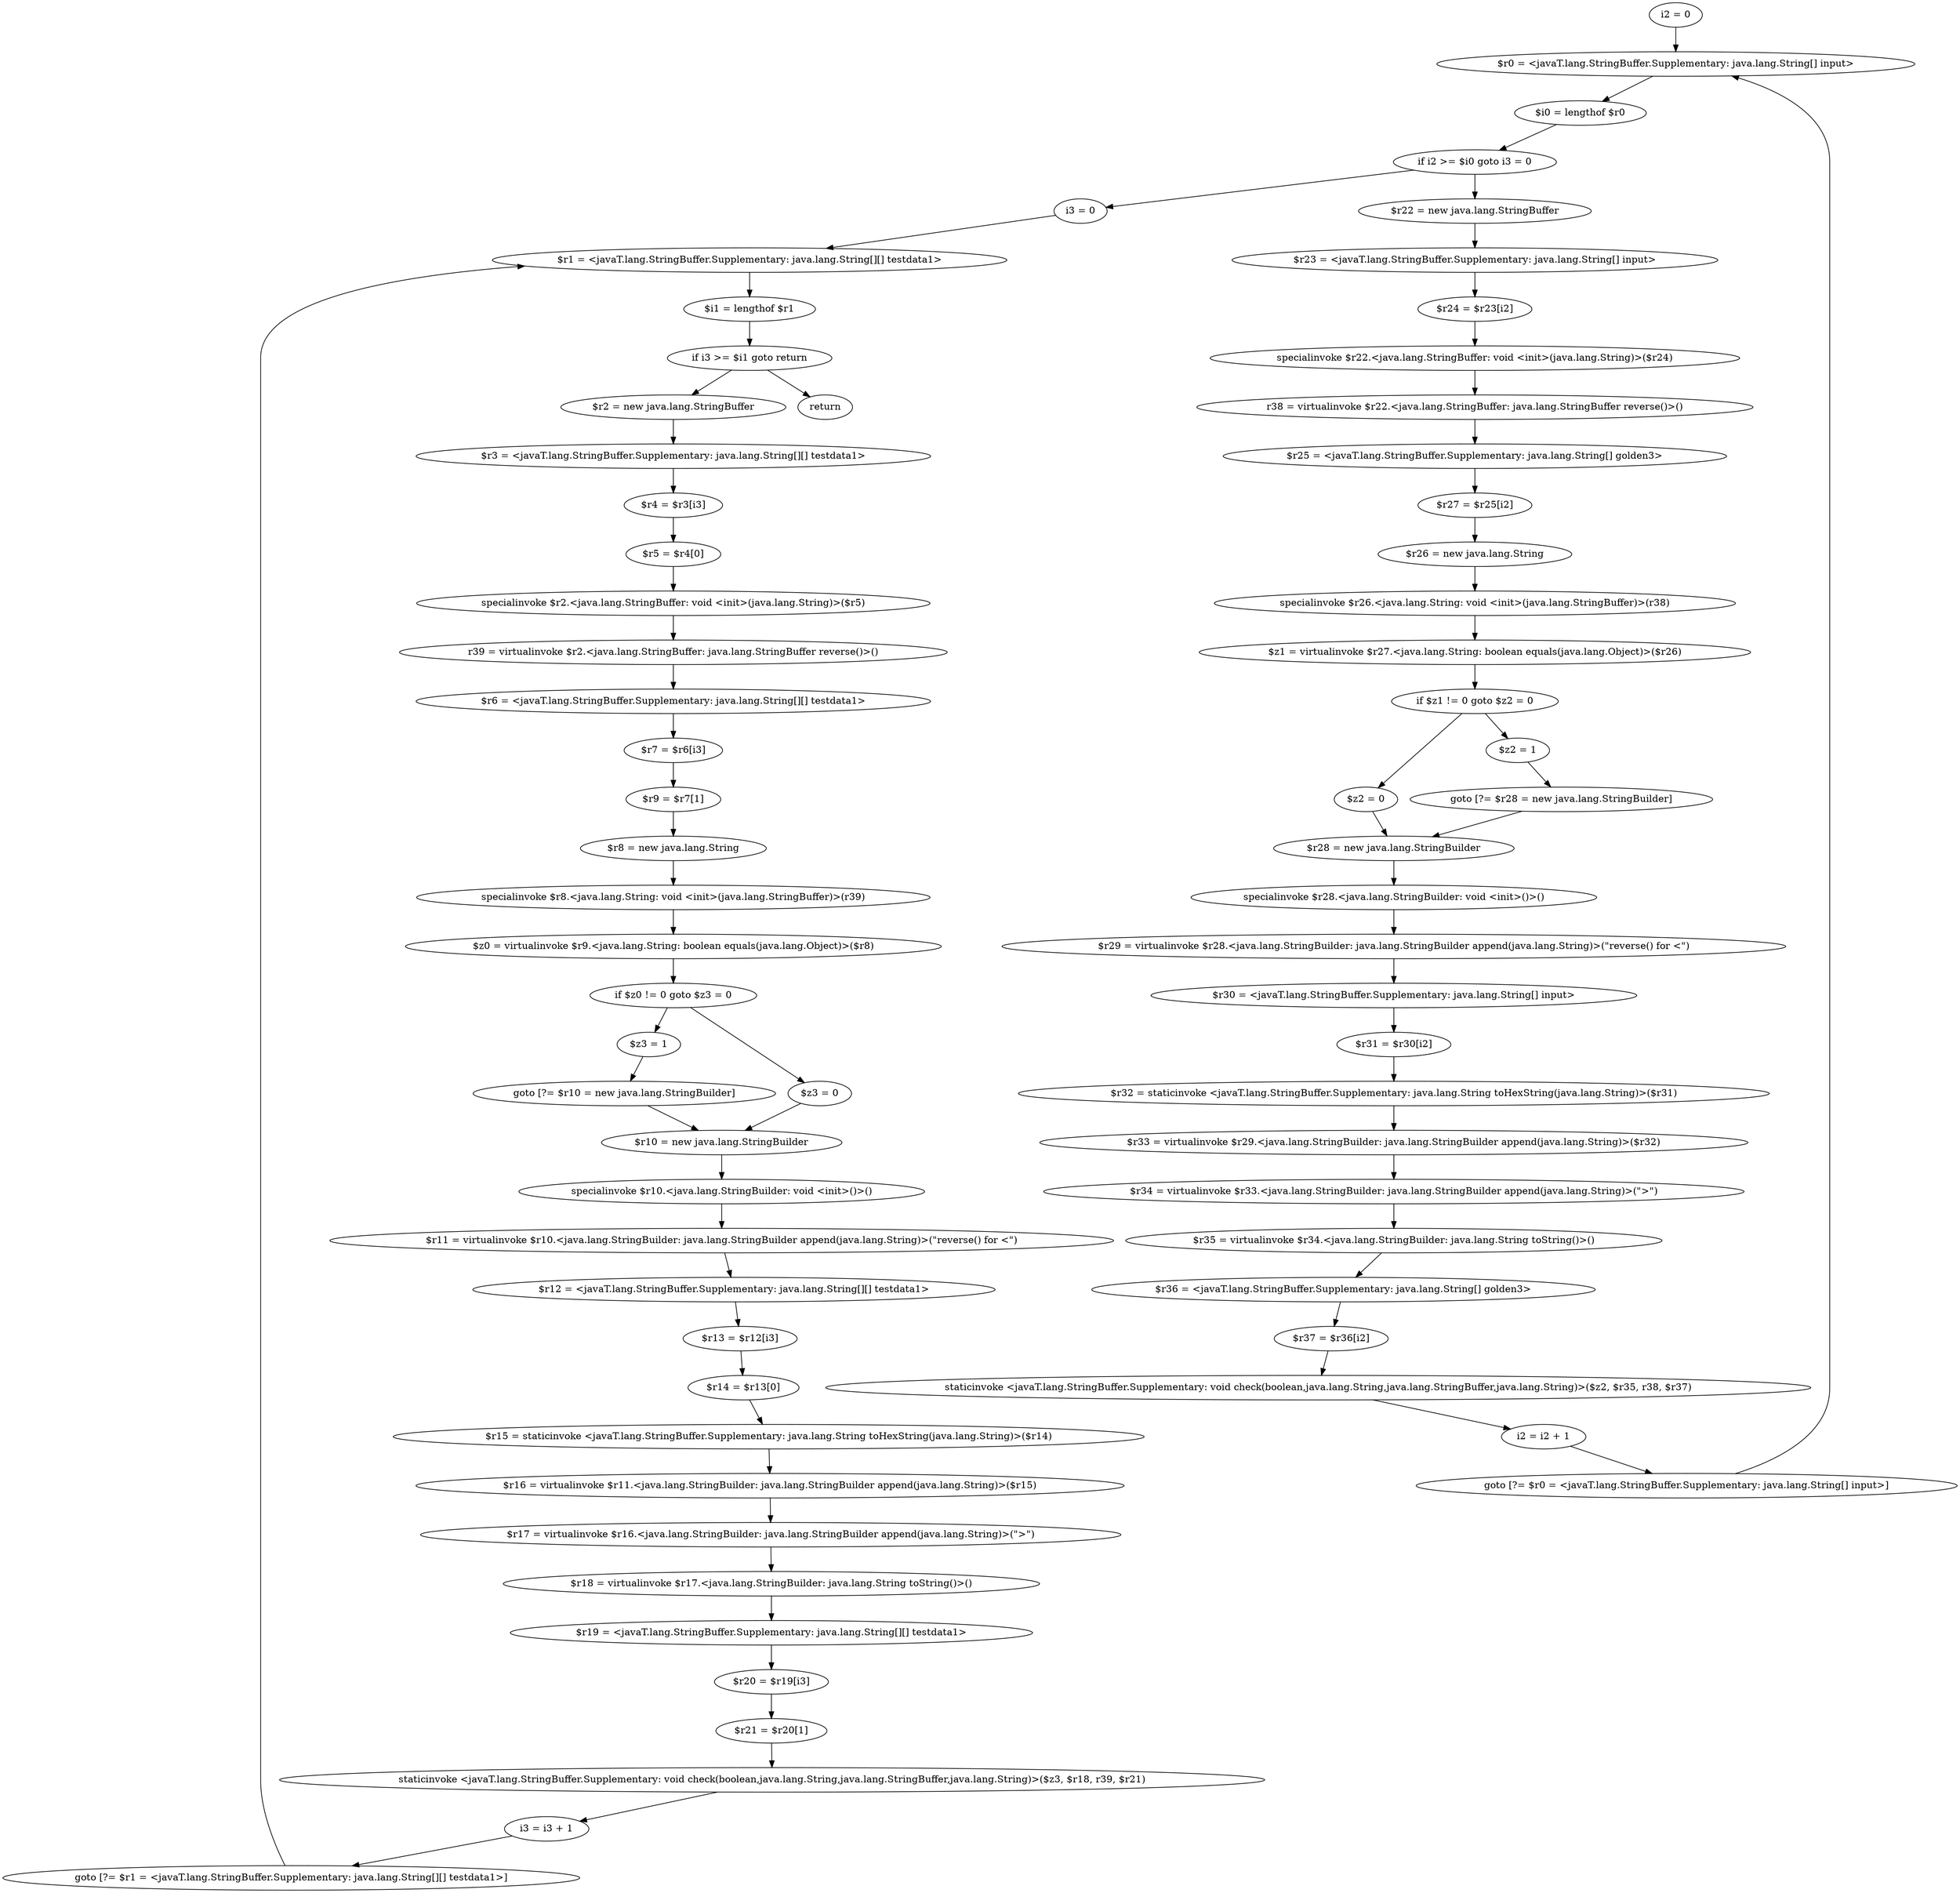 digraph "unitGraph" {
    "i2 = 0"
    "$r0 = <javaT.lang.StringBuffer.Supplementary: java.lang.String[] input>"
    "$i0 = lengthof $r0"
    "if i2 >= $i0 goto i3 = 0"
    "$r22 = new java.lang.StringBuffer"
    "$r23 = <javaT.lang.StringBuffer.Supplementary: java.lang.String[] input>"
    "$r24 = $r23[i2]"
    "specialinvoke $r22.<java.lang.StringBuffer: void <init>(java.lang.String)>($r24)"
    "r38 = virtualinvoke $r22.<java.lang.StringBuffer: java.lang.StringBuffer reverse()>()"
    "$r25 = <javaT.lang.StringBuffer.Supplementary: java.lang.String[] golden3>"
    "$r27 = $r25[i2]"
    "$r26 = new java.lang.String"
    "specialinvoke $r26.<java.lang.String: void <init>(java.lang.StringBuffer)>(r38)"
    "$z1 = virtualinvoke $r27.<java.lang.String: boolean equals(java.lang.Object)>($r26)"
    "if $z1 != 0 goto $z2 = 0"
    "$z2 = 1"
    "goto [?= $r28 = new java.lang.StringBuilder]"
    "$z2 = 0"
    "$r28 = new java.lang.StringBuilder"
    "specialinvoke $r28.<java.lang.StringBuilder: void <init>()>()"
    "$r29 = virtualinvoke $r28.<java.lang.StringBuilder: java.lang.StringBuilder append(java.lang.String)>(\"reverse() for <\")"
    "$r30 = <javaT.lang.StringBuffer.Supplementary: java.lang.String[] input>"
    "$r31 = $r30[i2]"
    "$r32 = staticinvoke <javaT.lang.StringBuffer.Supplementary: java.lang.String toHexString(java.lang.String)>($r31)"
    "$r33 = virtualinvoke $r29.<java.lang.StringBuilder: java.lang.StringBuilder append(java.lang.String)>($r32)"
    "$r34 = virtualinvoke $r33.<java.lang.StringBuilder: java.lang.StringBuilder append(java.lang.String)>(\">\")"
    "$r35 = virtualinvoke $r34.<java.lang.StringBuilder: java.lang.String toString()>()"
    "$r36 = <javaT.lang.StringBuffer.Supplementary: java.lang.String[] golden3>"
    "$r37 = $r36[i2]"
    "staticinvoke <javaT.lang.StringBuffer.Supplementary: void check(boolean,java.lang.String,java.lang.StringBuffer,java.lang.String)>($z2, $r35, r38, $r37)"
    "i2 = i2 + 1"
    "goto [?= $r0 = <javaT.lang.StringBuffer.Supplementary: java.lang.String[] input>]"
    "i3 = 0"
    "$r1 = <javaT.lang.StringBuffer.Supplementary: java.lang.String[][] testdata1>"
    "$i1 = lengthof $r1"
    "if i3 >= $i1 goto return"
    "$r2 = new java.lang.StringBuffer"
    "$r3 = <javaT.lang.StringBuffer.Supplementary: java.lang.String[][] testdata1>"
    "$r4 = $r3[i3]"
    "$r5 = $r4[0]"
    "specialinvoke $r2.<java.lang.StringBuffer: void <init>(java.lang.String)>($r5)"
    "r39 = virtualinvoke $r2.<java.lang.StringBuffer: java.lang.StringBuffer reverse()>()"
    "$r6 = <javaT.lang.StringBuffer.Supplementary: java.lang.String[][] testdata1>"
    "$r7 = $r6[i3]"
    "$r9 = $r7[1]"
    "$r8 = new java.lang.String"
    "specialinvoke $r8.<java.lang.String: void <init>(java.lang.StringBuffer)>(r39)"
    "$z0 = virtualinvoke $r9.<java.lang.String: boolean equals(java.lang.Object)>($r8)"
    "if $z0 != 0 goto $z3 = 0"
    "$z3 = 1"
    "goto [?= $r10 = new java.lang.StringBuilder]"
    "$z3 = 0"
    "$r10 = new java.lang.StringBuilder"
    "specialinvoke $r10.<java.lang.StringBuilder: void <init>()>()"
    "$r11 = virtualinvoke $r10.<java.lang.StringBuilder: java.lang.StringBuilder append(java.lang.String)>(\"reverse() for <\")"
    "$r12 = <javaT.lang.StringBuffer.Supplementary: java.lang.String[][] testdata1>"
    "$r13 = $r12[i3]"
    "$r14 = $r13[0]"
    "$r15 = staticinvoke <javaT.lang.StringBuffer.Supplementary: java.lang.String toHexString(java.lang.String)>($r14)"
    "$r16 = virtualinvoke $r11.<java.lang.StringBuilder: java.lang.StringBuilder append(java.lang.String)>($r15)"
    "$r17 = virtualinvoke $r16.<java.lang.StringBuilder: java.lang.StringBuilder append(java.lang.String)>(\">\")"
    "$r18 = virtualinvoke $r17.<java.lang.StringBuilder: java.lang.String toString()>()"
    "$r19 = <javaT.lang.StringBuffer.Supplementary: java.lang.String[][] testdata1>"
    "$r20 = $r19[i3]"
    "$r21 = $r20[1]"
    "staticinvoke <javaT.lang.StringBuffer.Supplementary: void check(boolean,java.lang.String,java.lang.StringBuffer,java.lang.String)>($z3, $r18, r39, $r21)"
    "i3 = i3 + 1"
    "goto [?= $r1 = <javaT.lang.StringBuffer.Supplementary: java.lang.String[][] testdata1>]"
    "return"
    "i2 = 0"->"$r0 = <javaT.lang.StringBuffer.Supplementary: java.lang.String[] input>";
    "$r0 = <javaT.lang.StringBuffer.Supplementary: java.lang.String[] input>"->"$i0 = lengthof $r0";
    "$i0 = lengthof $r0"->"if i2 >= $i0 goto i3 = 0";
    "if i2 >= $i0 goto i3 = 0"->"$r22 = new java.lang.StringBuffer";
    "if i2 >= $i0 goto i3 = 0"->"i3 = 0";
    "$r22 = new java.lang.StringBuffer"->"$r23 = <javaT.lang.StringBuffer.Supplementary: java.lang.String[] input>";
    "$r23 = <javaT.lang.StringBuffer.Supplementary: java.lang.String[] input>"->"$r24 = $r23[i2]";
    "$r24 = $r23[i2]"->"specialinvoke $r22.<java.lang.StringBuffer: void <init>(java.lang.String)>($r24)";
    "specialinvoke $r22.<java.lang.StringBuffer: void <init>(java.lang.String)>($r24)"->"r38 = virtualinvoke $r22.<java.lang.StringBuffer: java.lang.StringBuffer reverse()>()";
    "r38 = virtualinvoke $r22.<java.lang.StringBuffer: java.lang.StringBuffer reverse()>()"->"$r25 = <javaT.lang.StringBuffer.Supplementary: java.lang.String[] golden3>";
    "$r25 = <javaT.lang.StringBuffer.Supplementary: java.lang.String[] golden3>"->"$r27 = $r25[i2]";
    "$r27 = $r25[i2]"->"$r26 = new java.lang.String";
    "$r26 = new java.lang.String"->"specialinvoke $r26.<java.lang.String: void <init>(java.lang.StringBuffer)>(r38)";
    "specialinvoke $r26.<java.lang.String: void <init>(java.lang.StringBuffer)>(r38)"->"$z1 = virtualinvoke $r27.<java.lang.String: boolean equals(java.lang.Object)>($r26)";
    "$z1 = virtualinvoke $r27.<java.lang.String: boolean equals(java.lang.Object)>($r26)"->"if $z1 != 0 goto $z2 = 0";
    "if $z1 != 0 goto $z2 = 0"->"$z2 = 1";
    "if $z1 != 0 goto $z2 = 0"->"$z2 = 0";
    "$z2 = 1"->"goto [?= $r28 = new java.lang.StringBuilder]";
    "goto [?= $r28 = new java.lang.StringBuilder]"->"$r28 = new java.lang.StringBuilder";
    "$z2 = 0"->"$r28 = new java.lang.StringBuilder";
    "$r28 = new java.lang.StringBuilder"->"specialinvoke $r28.<java.lang.StringBuilder: void <init>()>()";
    "specialinvoke $r28.<java.lang.StringBuilder: void <init>()>()"->"$r29 = virtualinvoke $r28.<java.lang.StringBuilder: java.lang.StringBuilder append(java.lang.String)>(\"reverse() for <\")";
    "$r29 = virtualinvoke $r28.<java.lang.StringBuilder: java.lang.StringBuilder append(java.lang.String)>(\"reverse() for <\")"->"$r30 = <javaT.lang.StringBuffer.Supplementary: java.lang.String[] input>";
    "$r30 = <javaT.lang.StringBuffer.Supplementary: java.lang.String[] input>"->"$r31 = $r30[i2]";
    "$r31 = $r30[i2]"->"$r32 = staticinvoke <javaT.lang.StringBuffer.Supplementary: java.lang.String toHexString(java.lang.String)>($r31)";
    "$r32 = staticinvoke <javaT.lang.StringBuffer.Supplementary: java.lang.String toHexString(java.lang.String)>($r31)"->"$r33 = virtualinvoke $r29.<java.lang.StringBuilder: java.lang.StringBuilder append(java.lang.String)>($r32)";
    "$r33 = virtualinvoke $r29.<java.lang.StringBuilder: java.lang.StringBuilder append(java.lang.String)>($r32)"->"$r34 = virtualinvoke $r33.<java.lang.StringBuilder: java.lang.StringBuilder append(java.lang.String)>(\">\")";
    "$r34 = virtualinvoke $r33.<java.lang.StringBuilder: java.lang.StringBuilder append(java.lang.String)>(\">\")"->"$r35 = virtualinvoke $r34.<java.lang.StringBuilder: java.lang.String toString()>()";
    "$r35 = virtualinvoke $r34.<java.lang.StringBuilder: java.lang.String toString()>()"->"$r36 = <javaT.lang.StringBuffer.Supplementary: java.lang.String[] golden3>";
    "$r36 = <javaT.lang.StringBuffer.Supplementary: java.lang.String[] golden3>"->"$r37 = $r36[i2]";
    "$r37 = $r36[i2]"->"staticinvoke <javaT.lang.StringBuffer.Supplementary: void check(boolean,java.lang.String,java.lang.StringBuffer,java.lang.String)>($z2, $r35, r38, $r37)";
    "staticinvoke <javaT.lang.StringBuffer.Supplementary: void check(boolean,java.lang.String,java.lang.StringBuffer,java.lang.String)>($z2, $r35, r38, $r37)"->"i2 = i2 + 1";
    "i2 = i2 + 1"->"goto [?= $r0 = <javaT.lang.StringBuffer.Supplementary: java.lang.String[] input>]";
    "goto [?= $r0 = <javaT.lang.StringBuffer.Supplementary: java.lang.String[] input>]"->"$r0 = <javaT.lang.StringBuffer.Supplementary: java.lang.String[] input>";
    "i3 = 0"->"$r1 = <javaT.lang.StringBuffer.Supplementary: java.lang.String[][] testdata1>";
    "$r1 = <javaT.lang.StringBuffer.Supplementary: java.lang.String[][] testdata1>"->"$i1 = lengthof $r1";
    "$i1 = lengthof $r1"->"if i3 >= $i1 goto return";
    "if i3 >= $i1 goto return"->"$r2 = new java.lang.StringBuffer";
    "if i3 >= $i1 goto return"->"return";
    "$r2 = new java.lang.StringBuffer"->"$r3 = <javaT.lang.StringBuffer.Supplementary: java.lang.String[][] testdata1>";
    "$r3 = <javaT.lang.StringBuffer.Supplementary: java.lang.String[][] testdata1>"->"$r4 = $r3[i3]";
    "$r4 = $r3[i3]"->"$r5 = $r4[0]";
    "$r5 = $r4[0]"->"specialinvoke $r2.<java.lang.StringBuffer: void <init>(java.lang.String)>($r5)";
    "specialinvoke $r2.<java.lang.StringBuffer: void <init>(java.lang.String)>($r5)"->"r39 = virtualinvoke $r2.<java.lang.StringBuffer: java.lang.StringBuffer reverse()>()";
    "r39 = virtualinvoke $r2.<java.lang.StringBuffer: java.lang.StringBuffer reverse()>()"->"$r6 = <javaT.lang.StringBuffer.Supplementary: java.lang.String[][] testdata1>";
    "$r6 = <javaT.lang.StringBuffer.Supplementary: java.lang.String[][] testdata1>"->"$r7 = $r6[i3]";
    "$r7 = $r6[i3]"->"$r9 = $r7[1]";
    "$r9 = $r7[1]"->"$r8 = new java.lang.String";
    "$r8 = new java.lang.String"->"specialinvoke $r8.<java.lang.String: void <init>(java.lang.StringBuffer)>(r39)";
    "specialinvoke $r8.<java.lang.String: void <init>(java.lang.StringBuffer)>(r39)"->"$z0 = virtualinvoke $r9.<java.lang.String: boolean equals(java.lang.Object)>($r8)";
    "$z0 = virtualinvoke $r9.<java.lang.String: boolean equals(java.lang.Object)>($r8)"->"if $z0 != 0 goto $z3 = 0";
    "if $z0 != 0 goto $z3 = 0"->"$z3 = 1";
    "if $z0 != 0 goto $z3 = 0"->"$z3 = 0";
    "$z3 = 1"->"goto [?= $r10 = new java.lang.StringBuilder]";
    "goto [?= $r10 = new java.lang.StringBuilder]"->"$r10 = new java.lang.StringBuilder";
    "$z3 = 0"->"$r10 = new java.lang.StringBuilder";
    "$r10 = new java.lang.StringBuilder"->"specialinvoke $r10.<java.lang.StringBuilder: void <init>()>()";
    "specialinvoke $r10.<java.lang.StringBuilder: void <init>()>()"->"$r11 = virtualinvoke $r10.<java.lang.StringBuilder: java.lang.StringBuilder append(java.lang.String)>(\"reverse() for <\")";
    "$r11 = virtualinvoke $r10.<java.lang.StringBuilder: java.lang.StringBuilder append(java.lang.String)>(\"reverse() for <\")"->"$r12 = <javaT.lang.StringBuffer.Supplementary: java.lang.String[][] testdata1>";
    "$r12 = <javaT.lang.StringBuffer.Supplementary: java.lang.String[][] testdata1>"->"$r13 = $r12[i3]";
    "$r13 = $r12[i3]"->"$r14 = $r13[0]";
    "$r14 = $r13[0]"->"$r15 = staticinvoke <javaT.lang.StringBuffer.Supplementary: java.lang.String toHexString(java.lang.String)>($r14)";
    "$r15 = staticinvoke <javaT.lang.StringBuffer.Supplementary: java.lang.String toHexString(java.lang.String)>($r14)"->"$r16 = virtualinvoke $r11.<java.lang.StringBuilder: java.lang.StringBuilder append(java.lang.String)>($r15)";
    "$r16 = virtualinvoke $r11.<java.lang.StringBuilder: java.lang.StringBuilder append(java.lang.String)>($r15)"->"$r17 = virtualinvoke $r16.<java.lang.StringBuilder: java.lang.StringBuilder append(java.lang.String)>(\">\")";
    "$r17 = virtualinvoke $r16.<java.lang.StringBuilder: java.lang.StringBuilder append(java.lang.String)>(\">\")"->"$r18 = virtualinvoke $r17.<java.lang.StringBuilder: java.lang.String toString()>()";
    "$r18 = virtualinvoke $r17.<java.lang.StringBuilder: java.lang.String toString()>()"->"$r19 = <javaT.lang.StringBuffer.Supplementary: java.lang.String[][] testdata1>";
    "$r19 = <javaT.lang.StringBuffer.Supplementary: java.lang.String[][] testdata1>"->"$r20 = $r19[i3]";
    "$r20 = $r19[i3]"->"$r21 = $r20[1]";
    "$r21 = $r20[1]"->"staticinvoke <javaT.lang.StringBuffer.Supplementary: void check(boolean,java.lang.String,java.lang.StringBuffer,java.lang.String)>($z3, $r18, r39, $r21)";
    "staticinvoke <javaT.lang.StringBuffer.Supplementary: void check(boolean,java.lang.String,java.lang.StringBuffer,java.lang.String)>($z3, $r18, r39, $r21)"->"i3 = i3 + 1";
    "i3 = i3 + 1"->"goto [?= $r1 = <javaT.lang.StringBuffer.Supplementary: java.lang.String[][] testdata1>]";
    "goto [?= $r1 = <javaT.lang.StringBuffer.Supplementary: java.lang.String[][] testdata1>]"->"$r1 = <javaT.lang.StringBuffer.Supplementary: java.lang.String[][] testdata1>";
}
